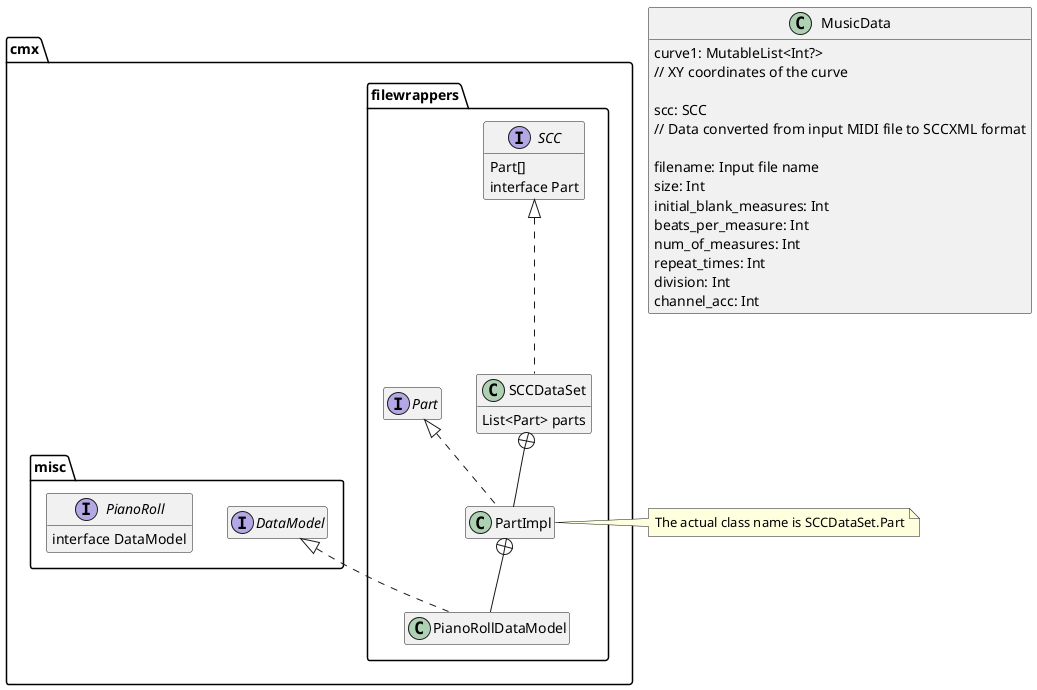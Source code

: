 @startuml
'https://plantuml.com/class-diagram
hide empty members

class MusicData {
    curve1: MutableList<Int?>
    // XY coordinates of the curve

    scc: SCC
    // Data converted from input MIDI file to SCCXML format

    filename: Input file name
    size: Int
    initial_blank_measures: Int
    beats_per_measure: Int
    num_of_measures: Int
    repeat_times: Int
    division: Int
    channel_acc: Int
}

package "cmx" {
    package "filewrappers" {
        interface SCC {
            Part[]
            interface Part
        }
        class SCCDataSet implements SCC {
            List<Part> parts
        }
        class PianoRollDataModel implements cmx.misc.DataModel
        class PartImpl implements Part
    }
    package "misc" {
        interface PianoRoll {
            interface DataModel
        }
    }
}

cmx.filewrappers.SCCDataSet +-- cmx.filewrappers.PartImpl
note right of cmx.filewrappers.PartImpl
    The actual class name is SCCDataSet.Part
end note

cmx.filewrappers.PartImpl +-- cmx.filewrappers.PianoRollDataModel

@enduml

